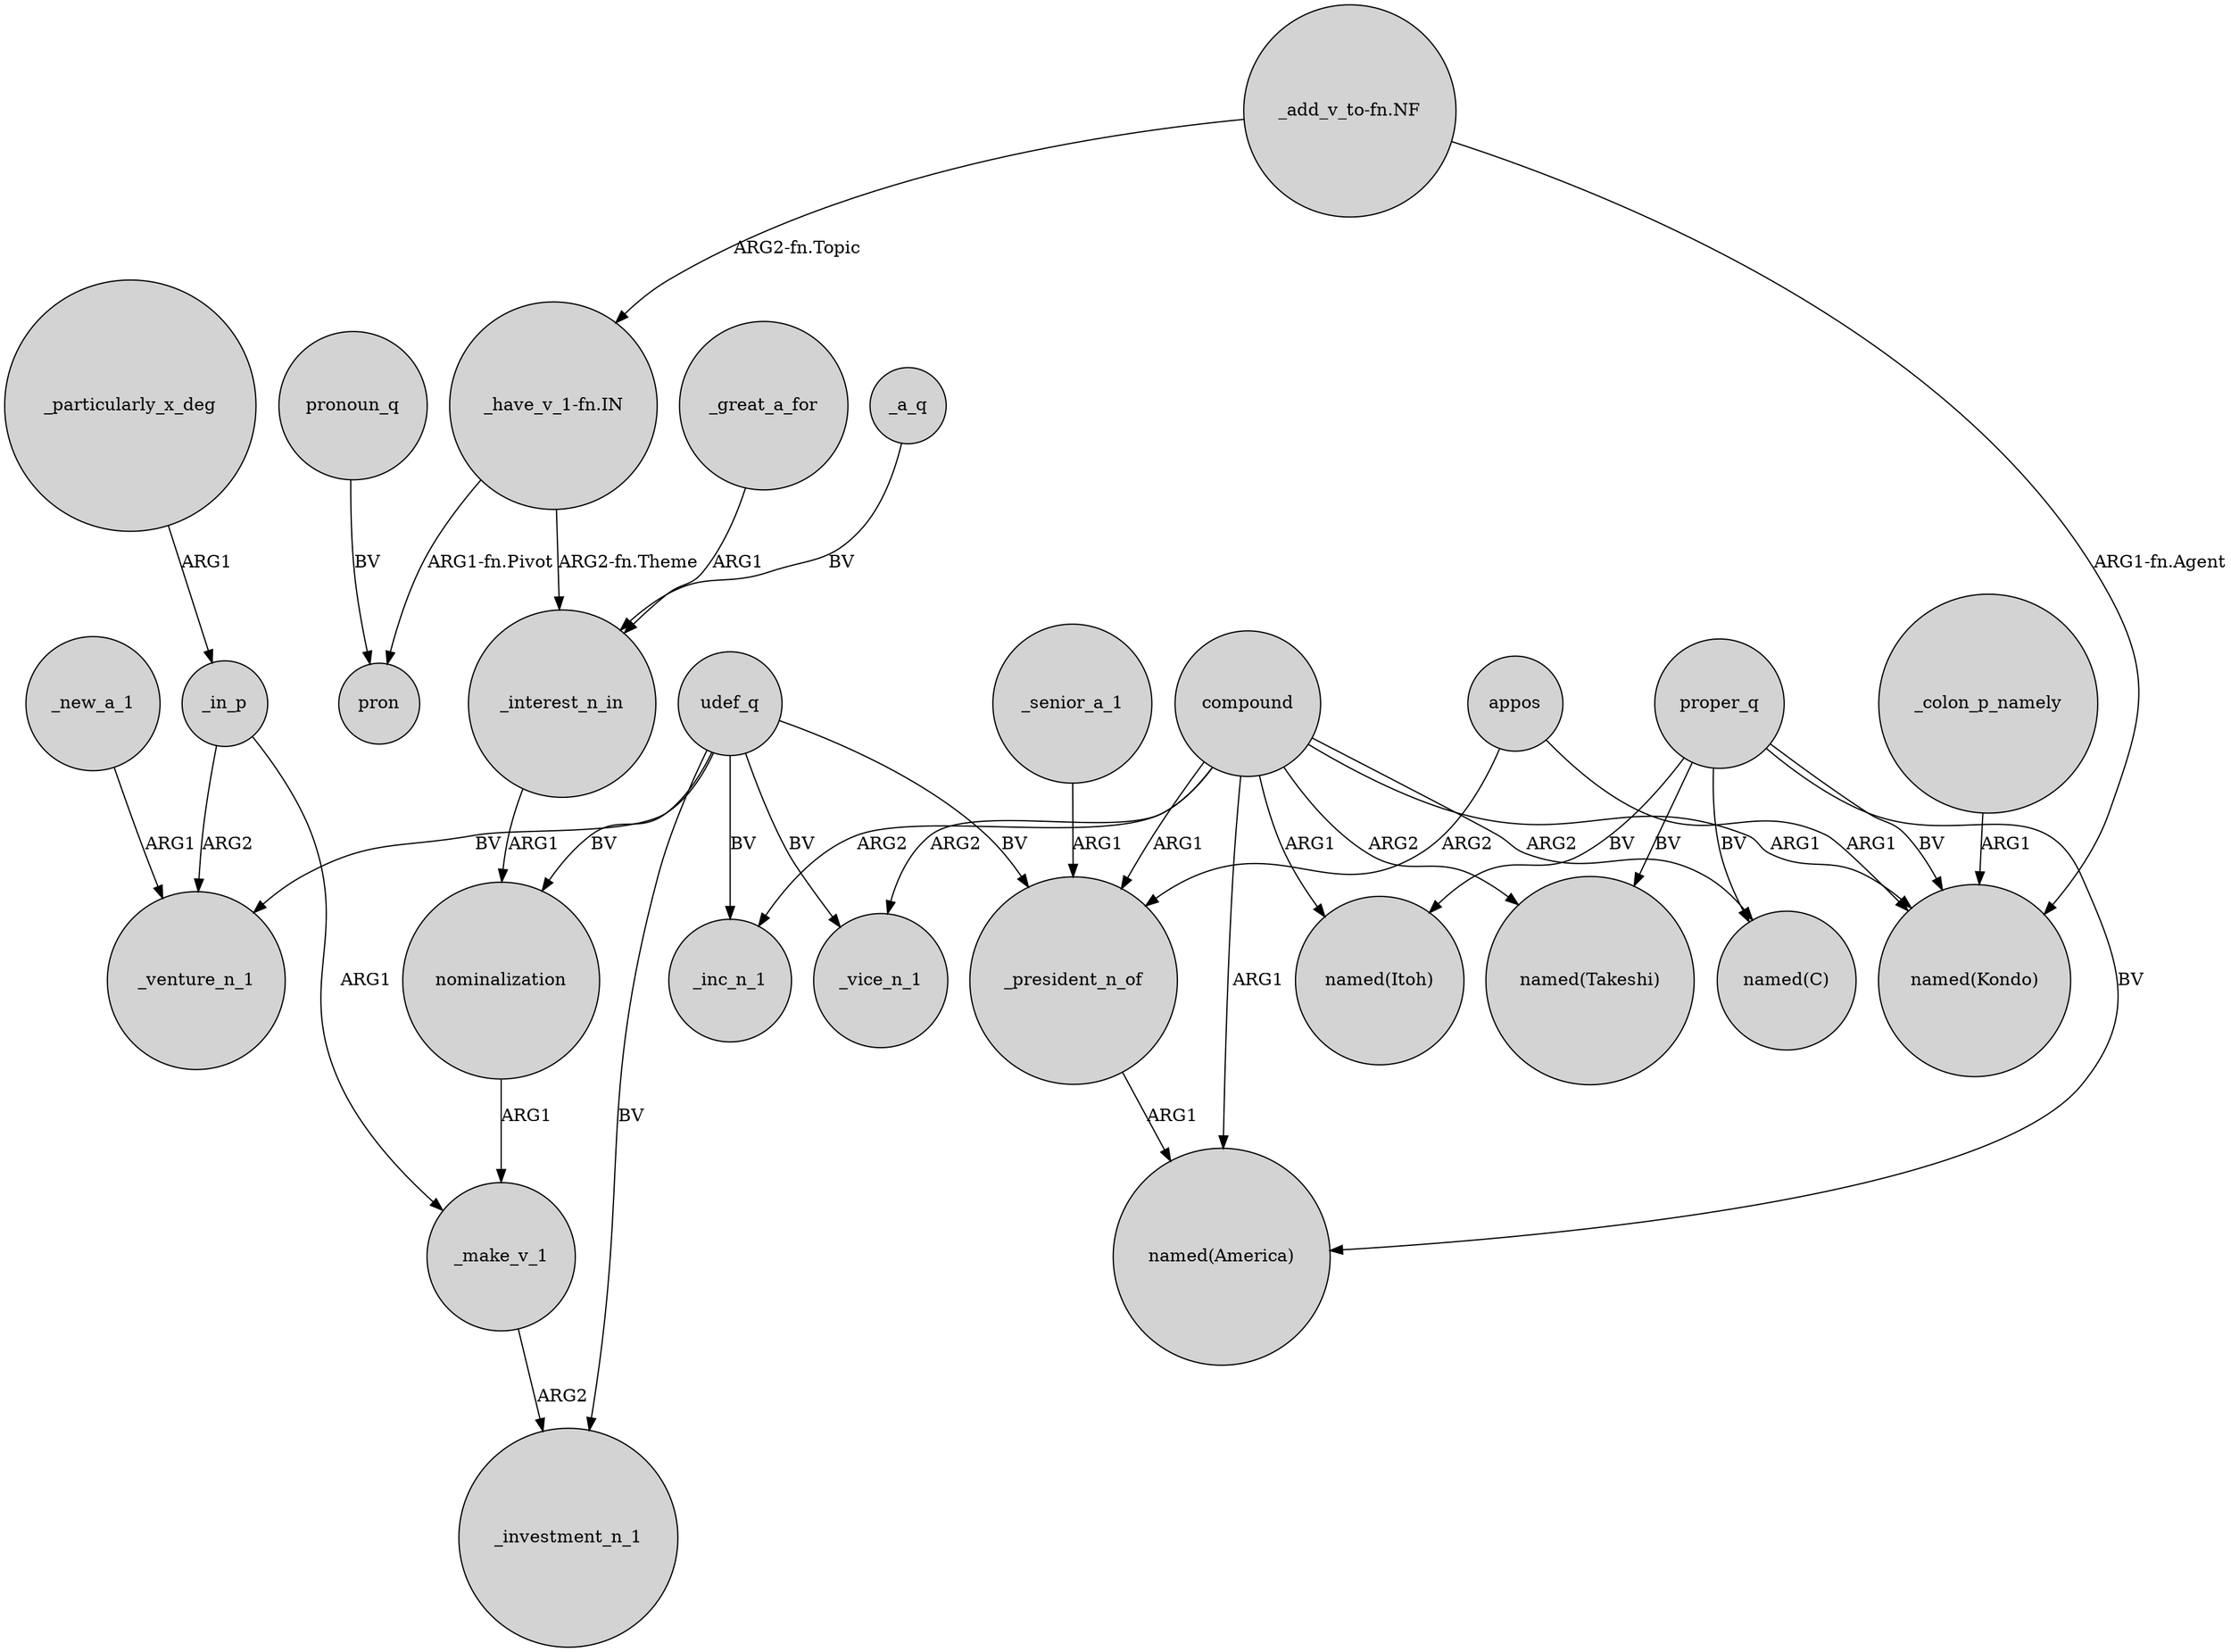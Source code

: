 digraph {
	node [shape=circle style=filled]
	compound -> _vice_n_1 [label=ARG2]
	_a_q -> _interest_n_in [label=BV]
	compound -> "named(Takeshi)" [label=ARG2]
	udef_q -> _inc_n_1 [label=BV]
	_interest_n_in -> nominalization [label=ARG1]
	"_add_v_to-fn.NF" -> "named(Kondo)" [label="ARG1-fn.Agent"]
	_particularly_x_deg -> _in_p [label=ARG1]
	compound -> "named(America)" [label=ARG1]
	appos -> "named(Kondo)" [label=ARG1]
	_new_a_1 -> _venture_n_1 [label=ARG1]
	_senior_a_1 -> _president_n_of [label=ARG1]
	nominalization -> _make_v_1 [label=ARG1]
	compound -> "named(Kondo)" [label=ARG1]
	proper_q -> "named(Takeshi)" [label=BV]
	"_have_v_1-fn.IN" -> pron [label="ARG1-fn.Pivot"]
	udef_q -> _venture_n_1 [label=BV]
	udef_q -> _vice_n_1 [label=BV]
	proper_q -> "named(Itoh)" [label=BV]
	appos -> _president_n_of [label=ARG2]
	pronoun_q -> pron [label=BV]
	_great_a_for -> _interest_n_in [label=ARG1]
	compound -> "named(Itoh)" [label=ARG1]
	compound -> _president_n_of [label=ARG1]
	udef_q -> _president_n_of [label=BV]
	_in_p -> _make_v_1 [label=ARG1]
	proper_q -> "named(Kondo)" [label=BV]
	"_add_v_to-fn.NF" -> "_have_v_1-fn.IN" [label="ARG2-fn.Topic"]
	udef_q -> nominalization [label=BV]
	"_have_v_1-fn.IN" -> _interest_n_in [label="ARG2-fn.Theme"]
	proper_q -> "named(C)" [label=BV]
	udef_q -> _investment_n_1 [label=BV]
	_colon_p_namely -> "named(Kondo)" [label=ARG1]
	_president_n_of -> "named(America)" [label=ARG1]
	compound -> "named(C)" [label=ARG2]
	compound -> _inc_n_1 [label=ARG2]
	proper_q -> "named(America)" [label=BV]
	_in_p -> _venture_n_1 [label=ARG2]
	_make_v_1 -> _investment_n_1 [label=ARG2]
}
